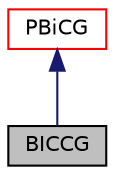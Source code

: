digraph "BICCG"
{
  bgcolor="transparent";
  edge [fontname="Helvetica",fontsize="10",labelfontname="Helvetica",labelfontsize="10"];
  node [fontname="Helvetica",fontsize="10",shape=record];
  Node1 [label="BICCG",height=0.2,width=0.4,color="black", fillcolor="grey75", style="filled", fontcolor="black"];
  Node2 -> Node1 [dir="back",color="midnightblue",fontsize="10",style="solid",fontname="Helvetica"];
  Node2 [label="PBiCG",height=0.2,width=0.4,color="red",URL="$a01865.html",tooltip="Preconditioned bi-conjugate gradient solver for asymmetric lduMatrices using a run-time selectable pr..."];
}

